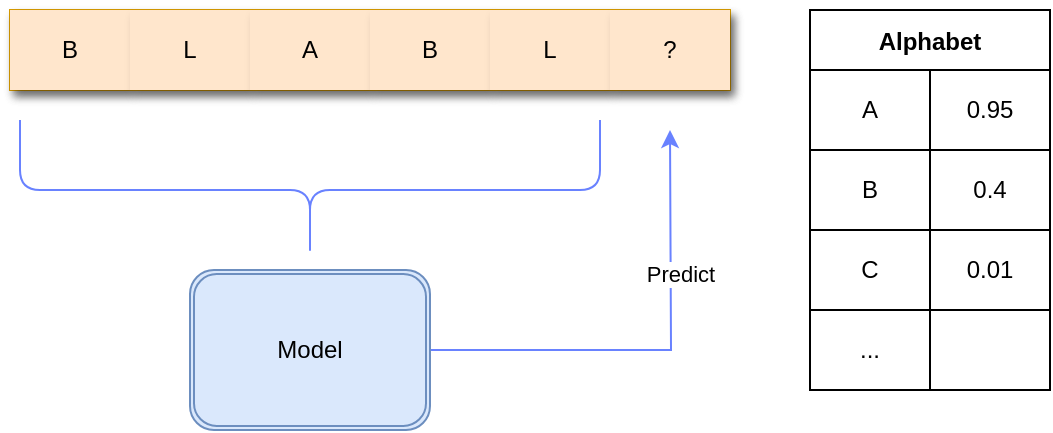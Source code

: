 <mxfile version="18.0.5" type="device"><diagram id="KA1qsKC7eVNyv5o4-Kgq" name="Page-1"><mxGraphModel dx="780" dy="1087" grid="1" gridSize="10" guides="1" tooltips="1" connect="1" arrows="1" fold="1" page="1" pageScale="1" pageWidth="850" pageHeight="1100" math="0" shadow="0"><root><mxCell id="0"/><mxCell id="1" parent="0"/><mxCell id="666qILkTQhExGUrON7uo-14" value="" style="shape=table;html=1;whiteSpace=wrap;startSize=0;container=1;collapsible=0;childLayout=tableLayout;columnLines=0;rowLines=0;strokeColor=#d79b00;swimlaneFillColor=none;shadow=1;sketch=0;fillColor=#ffe6cc;" parent="1" vertex="1"><mxGeometry x="40" y="40" width="360" height="40" as="geometry"/></mxCell><mxCell id="666qILkTQhExGUrON7uo-15" value="" style="shape=tableRow;horizontal=0;startSize=0;swimlaneHead=0;swimlaneBody=0;top=0;left=0;bottom=0;right=0;collapsible=0;dropTarget=0;fillColor=#ffe6cc;points=[[0,0.5],[1,0.5]];portConstraint=eastwest;strokeColor=#d79b00;swimlaneFillColor=none;shadow=1;sketch=0;" parent="666qILkTQhExGUrON7uo-14" vertex="1"><mxGeometry width="360" height="40" as="geometry"/></mxCell><mxCell id="666qILkTQhExGUrON7uo-16" value="B" style="shape=partialRectangle;html=1;whiteSpace=wrap;connectable=0;fillColor=#ffe6cc;top=0;left=0;bottom=0;right=0;overflow=hidden;fontSize=12;strokeColor=#d79b00;swimlaneFillColor=none;shadow=1;sketch=0;" parent="666qILkTQhExGUrON7uo-15" vertex="1"><mxGeometry width="60" height="40" as="geometry"><mxRectangle width="60" height="40" as="alternateBounds"/></mxGeometry></mxCell><mxCell id="666qILkTQhExGUrON7uo-17" value="L" style="shape=partialRectangle;html=1;whiteSpace=wrap;connectable=0;fillColor=#ffe6cc;top=0;left=0;bottom=0;right=0;overflow=hidden;fontSize=12;strokeColor=#d79b00;swimlaneFillColor=none;shadow=1;sketch=0;" parent="666qILkTQhExGUrON7uo-15" vertex="1"><mxGeometry x="60" width="60" height="40" as="geometry"><mxRectangle width="60" height="40" as="alternateBounds"/></mxGeometry></mxCell><mxCell id="666qILkTQhExGUrON7uo-18" value="A" style="shape=partialRectangle;html=1;whiteSpace=wrap;connectable=0;fillColor=#ffe6cc;top=0;left=0;bottom=0;right=0;overflow=hidden;fontSize=12;strokeColor=#d79b00;swimlaneFillColor=none;shadow=1;sketch=0;" parent="666qILkTQhExGUrON7uo-15" vertex="1"><mxGeometry x="120" width="60" height="40" as="geometry"><mxRectangle width="60" height="40" as="alternateBounds"/></mxGeometry></mxCell><mxCell id="666qILkTQhExGUrON7uo-27" value="B" style="shape=partialRectangle;html=1;whiteSpace=wrap;connectable=0;fillColor=#ffe6cc;top=0;left=0;bottom=0;right=0;overflow=hidden;fontSize=12;strokeColor=#d79b00;swimlaneFillColor=none;shadow=1;sketch=0;" parent="666qILkTQhExGUrON7uo-15" vertex="1"><mxGeometry x="180" width="60" height="40" as="geometry"><mxRectangle width="60" height="40" as="alternateBounds"/></mxGeometry></mxCell><mxCell id="666qILkTQhExGUrON7uo-29" value="L" style="shape=partialRectangle;html=1;whiteSpace=wrap;connectable=0;fillColor=#ffe6cc;top=0;left=0;bottom=0;right=0;overflow=hidden;fontSize=12;strokeColor=#d79b00;swimlaneFillColor=none;shadow=1;sketch=0;" parent="666qILkTQhExGUrON7uo-15" vertex="1"><mxGeometry x="240" width="60" height="40" as="geometry"><mxRectangle width="60" height="40" as="alternateBounds"/></mxGeometry></mxCell><mxCell id="666qILkTQhExGUrON7uo-28" value="?" style="shape=partialRectangle;html=1;whiteSpace=wrap;connectable=0;fillColor=#ffe6cc;top=0;left=0;bottom=0;right=0;overflow=hidden;fontSize=12;strokeColor=#d79b00;swimlaneFillColor=none;shadow=1;sketch=0;" parent="666qILkTQhExGUrON7uo-15" vertex="1"><mxGeometry x="300" width="60" height="40" as="geometry"><mxRectangle width="60" height="40" as="alternateBounds"/></mxGeometry></mxCell><mxCell id="666qILkTQhExGUrON7uo-30" value="" style="shape=curlyBracket;whiteSpace=wrap;html=1;rounded=1;flipH=1;fillColor=none;gradientColor=none;size=0.5;rotation=90;strokeColor=#6982FF;" parent="1" vertex="1"><mxGeometry x="155" y="-15" width="70" height="290" as="geometry"/></mxCell><mxCell id="666qILkTQhExGUrON7uo-32" style="edgeStyle=orthogonalEdgeStyle;rounded=0;orthogonalLoop=1;jettySize=auto;html=1;exitX=1;exitY=0.5;exitDx=0;exitDy=0;strokeColor=#6982FF;" parent="1" source="666qILkTQhExGUrON7uo-31" edge="1"><mxGeometry relative="1" as="geometry"><mxPoint x="370" y="100" as="targetPoint"/></mxGeometry></mxCell><mxCell id="666qILkTQhExGUrON7uo-33" value="Predict" style="edgeLabel;html=1;align=center;verticalAlign=middle;resizable=0;points=[];strokeColor=#6982FF;" parent="666qILkTQhExGUrON7uo-32" vertex="1" connectable="0"><mxGeometry x="0.375" y="-4" relative="1" as="geometry"><mxPoint as="offset"/></mxGeometry></mxCell><mxCell id="666qILkTQhExGUrON7uo-31" value="Model" style="shape=ext;double=1;rounded=1;whiteSpace=wrap;html=1;fillColor=#dae8fc;strokeColor=#6c8ebf;" parent="1" vertex="1"><mxGeometry x="130" y="170" width="120" height="80" as="geometry"/></mxCell><mxCell id="666qILkTQhExGUrON7uo-34" value="Alphabet" style="shape=table;startSize=30;container=1;collapsible=0;childLayout=tableLayout;fontStyle=1;align=center;shadow=0;labelBorderColor=none;sketch=0;strokeColor=default;fillColor=none;gradientColor=none;swimlaneLine=1;" parent="1" vertex="1"><mxGeometry x="440" y="40" width="120" height="190" as="geometry"/></mxCell><mxCell id="666qILkTQhExGUrON7uo-35" value="" style="shape=tableRow;horizontal=0;startSize=0;swimlaneHead=0;swimlaneBody=0;top=0;left=0;bottom=0;right=0;collapsible=0;dropTarget=0;fillColor=none;points=[[0,0.5],[1,0.5]];portConstraint=eastwest;shadow=0;labelBorderColor=none;sketch=0;strokeColor=default;swimlaneLine=1;" parent="666qILkTQhExGUrON7uo-34" vertex="1"><mxGeometry y="30" width="120" height="40" as="geometry"/></mxCell><mxCell id="666qILkTQhExGUrON7uo-36" value="A" style="shape=partialRectangle;html=1;whiteSpace=wrap;connectable=0;fillColor=none;top=0;left=0;bottom=0;right=0;overflow=hidden;shadow=0;labelBorderColor=none;sketch=0;strokeColor=default;swimlaneLine=1;" parent="666qILkTQhExGUrON7uo-35" vertex="1"><mxGeometry width="60" height="40" as="geometry"><mxRectangle width="60" height="40" as="alternateBounds"/></mxGeometry></mxCell><mxCell id="666qILkTQhExGUrON7uo-37" value="0.95" style="shape=partialRectangle;html=1;whiteSpace=wrap;connectable=0;fillColor=none;top=0;left=0;bottom=0;right=0;overflow=hidden;shadow=0;labelBorderColor=none;sketch=0;strokeColor=default;swimlaneLine=1;" parent="666qILkTQhExGUrON7uo-35" vertex="1"><mxGeometry x="60" width="60" height="40" as="geometry"><mxRectangle width="60" height="40" as="alternateBounds"/></mxGeometry></mxCell><mxCell id="666qILkTQhExGUrON7uo-39" value="" style="shape=tableRow;horizontal=0;startSize=0;swimlaneHead=0;swimlaneBody=0;top=0;left=0;bottom=0;right=0;collapsible=0;dropTarget=0;fillColor=none;points=[[0,0.5],[1,0.5]];portConstraint=eastwest;shadow=0;labelBorderColor=none;sketch=0;strokeColor=default;swimlaneLine=1;" parent="666qILkTQhExGUrON7uo-34" vertex="1"><mxGeometry y="70" width="120" height="40" as="geometry"/></mxCell><mxCell id="666qILkTQhExGUrON7uo-40" value="B" style="shape=partialRectangle;html=1;whiteSpace=wrap;connectable=0;fillColor=none;top=0;left=0;bottom=0;right=0;overflow=hidden;shadow=0;labelBorderColor=none;sketch=0;strokeColor=default;swimlaneLine=1;" parent="666qILkTQhExGUrON7uo-39" vertex="1"><mxGeometry width="60" height="40" as="geometry"><mxRectangle width="60" height="40" as="alternateBounds"/></mxGeometry></mxCell><mxCell id="666qILkTQhExGUrON7uo-41" value="0.4" style="shape=partialRectangle;html=1;whiteSpace=wrap;connectable=0;fillColor=none;top=0;left=0;bottom=0;right=0;overflow=hidden;shadow=0;labelBorderColor=none;sketch=0;strokeColor=default;swimlaneLine=1;" parent="666qILkTQhExGUrON7uo-39" vertex="1"><mxGeometry x="60" width="60" height="40" as="geometry"><mxRectangle width="60" height="40" as="alternateBounds"/></mxGeometry></mxCell><mxCell id="666qILkTQhExGUrON7uo-43" value="" style="shape=tableRow;horizontal=0;startSize=0;swimlaneHead=0;swimlaneBody=0;top=0;left=0;bottom=0;right=0;collapsible=0;dropTarget=0;fillColor=none;points=[[0,0.5],[1,0.5]];portConstraint=eastwest;shadow=0;labelBorderColor=none;sketch=0;strokeColor=default;swimlaneLine=1;" parent="666qILkTQhExGUrON7uo-34" vertex="1"><mxGeometry y="110" width="120" height="40" as="geometry"/></mxCell><mxCell id="666qILkTQhExGUrON7uo-44" value="C" style="shape=partialRectangle;html=1;whiteSpace=wrap;connectable=0;fillColor=none;top=0;left=0;bottom=0;right=0;overflow=hidden;shadow=0;labelBorderColor=none;sketch=0;strokeColor=default;swimlaneLine=1;" parent="666qILkTQhExGUrON7uo-43" vertex="1"><mxGeometry width="60" height="40" as="geometry"><mxRectangle width="60" height="40" as="alternateBounds"/></mxGeometry></mxCell><mxCell id="666qILkTQhExGUrON7uo-45" value="0.01" style="shape=partialRectangle;html=1;whiteSpace=wrap;connectable=0;fillColor=none;top=0;left=0;bottom=0;right=0;overflow=hidden;shadow=0;labelBorderColor=none;sketch=0;strokeColor=default;swimlaneLine=1;" parent="666qILkTQhExGUrON7uo-43" vertex="1"><mxGeometry x="60" width="60" height="40" as="geometry"><mxRectangle width="60" height="40" as="alternateBounds"/></mxGeometry></mxCell><mxCell id="666qILkTQhExGUrON7uo-47" style="shape=tableRow;horizontal=0;startSize=0;swimlaneHead=0;swimlaneBody=0;top=0;left=0;bottom=0;right=0;collapsible=0;dropTarget=0;fillColor=none;points=[[0,0.5],[1,0.5]];portConstraint=eastwest;shadow=0;labelBorderColor=none;sketch=0;strokeColor=default;swimlaneLine=1;" parent="666qILkTQhExGUrON7uo-34" vertex="1"><mxGeometry y="150" width="120" height="40" as="geometry"/></mxCell><mxCell id="666qILkTQhExGUrON7uo-48" value="..." style="shape=partialRectangle;html=1;whiteSpace=wrap;connectable=0;fillColor=none;top=0;left=0;bottom=0;right=0;overflow=hidden;shadow=0;labelBorderColor=none;sketch=0;strokeColor=default;swimlaneLine=1;" parent="666qILkTQhExGUrON7uo-47" vertex="1"><mxGeometry width="60" height="40" as="geometry"><mxRectangle width="60" height="40" as="alternateBounds"/></mxGeometry></mxCell><mxCell id="666qILkTQhExGUrON7uo-49" style="shape=partialRectangle;html=1;whiteSpace=wrap;connectable=0;fillColor=none;top=0;left=0;bottom=0;right=0;overflow=hidden;shadow=0;labelBorderColor=none;sketch=0;strokeColor=default;swimlaneLine=1;" parent="666qILkTQhExGUrON7uo-47" vertex="1"><mxGeometry x="60" width="60" height="40" as="geometry"><mxRectangle width="60" height="40" as="alternateBounds"/></mxGeometry></mxCell></root></mxGraphModel></diagram></mxfile>